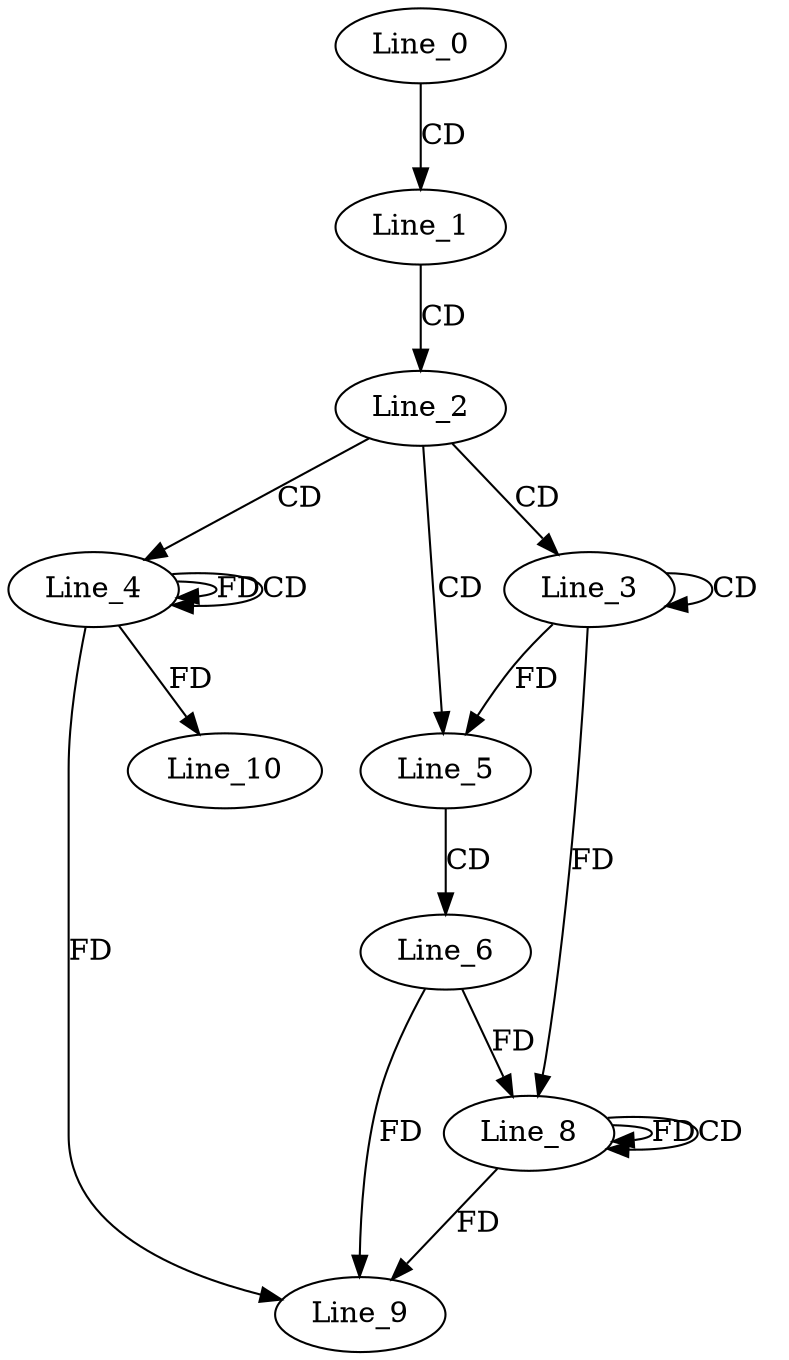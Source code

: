 digraph G {
  Line_0;
  Line_1;
  Line_2;
  Line_3;
  Line_3;
  Line_4;
  Line_4;
  Line_5;
  Line_6;
  Line_8;
  Line_8;
  Line_9;
  Line_9;
  Line_10;
  Line_0 -> Line_1 [ label="CD" ];
  Line_1 -> Line_2 [ label="CD" ];
  Line_2 -> Line_3 [ label="CD" ];
  Line_3 -> Line_3 [ label="CD" ];
  Line_2 -> Line_4 [ label="CD" ];
  Line_4 -> Line_4 [ label="FD" ];
  Line_4 -> Line_4 [ label="CD" ];
  Line_2 -> Line_5 [ label="CD" ];
  Line_3 -> Line_5 [ label="FD" ];
  Line_5 -> Line_6 [ label="CD" ];
  Line_6 -> Line_8 [ label="FD" ];
  Line_8 -> Line_8 [ label="FD" ];
  Line_8 -> Line_8 [ label="CD" ];
  Line_3 -> Line_8 [ label="FD" ];
  Line_4 -> Line_9 [ label="FD" ];
  Line_6 -> Line_9 [ label="FD" ];
  Line_8 -> Line_9 [ label="FD" ];
  Line_4 -> Line_10 [ label="FD" ];
}
